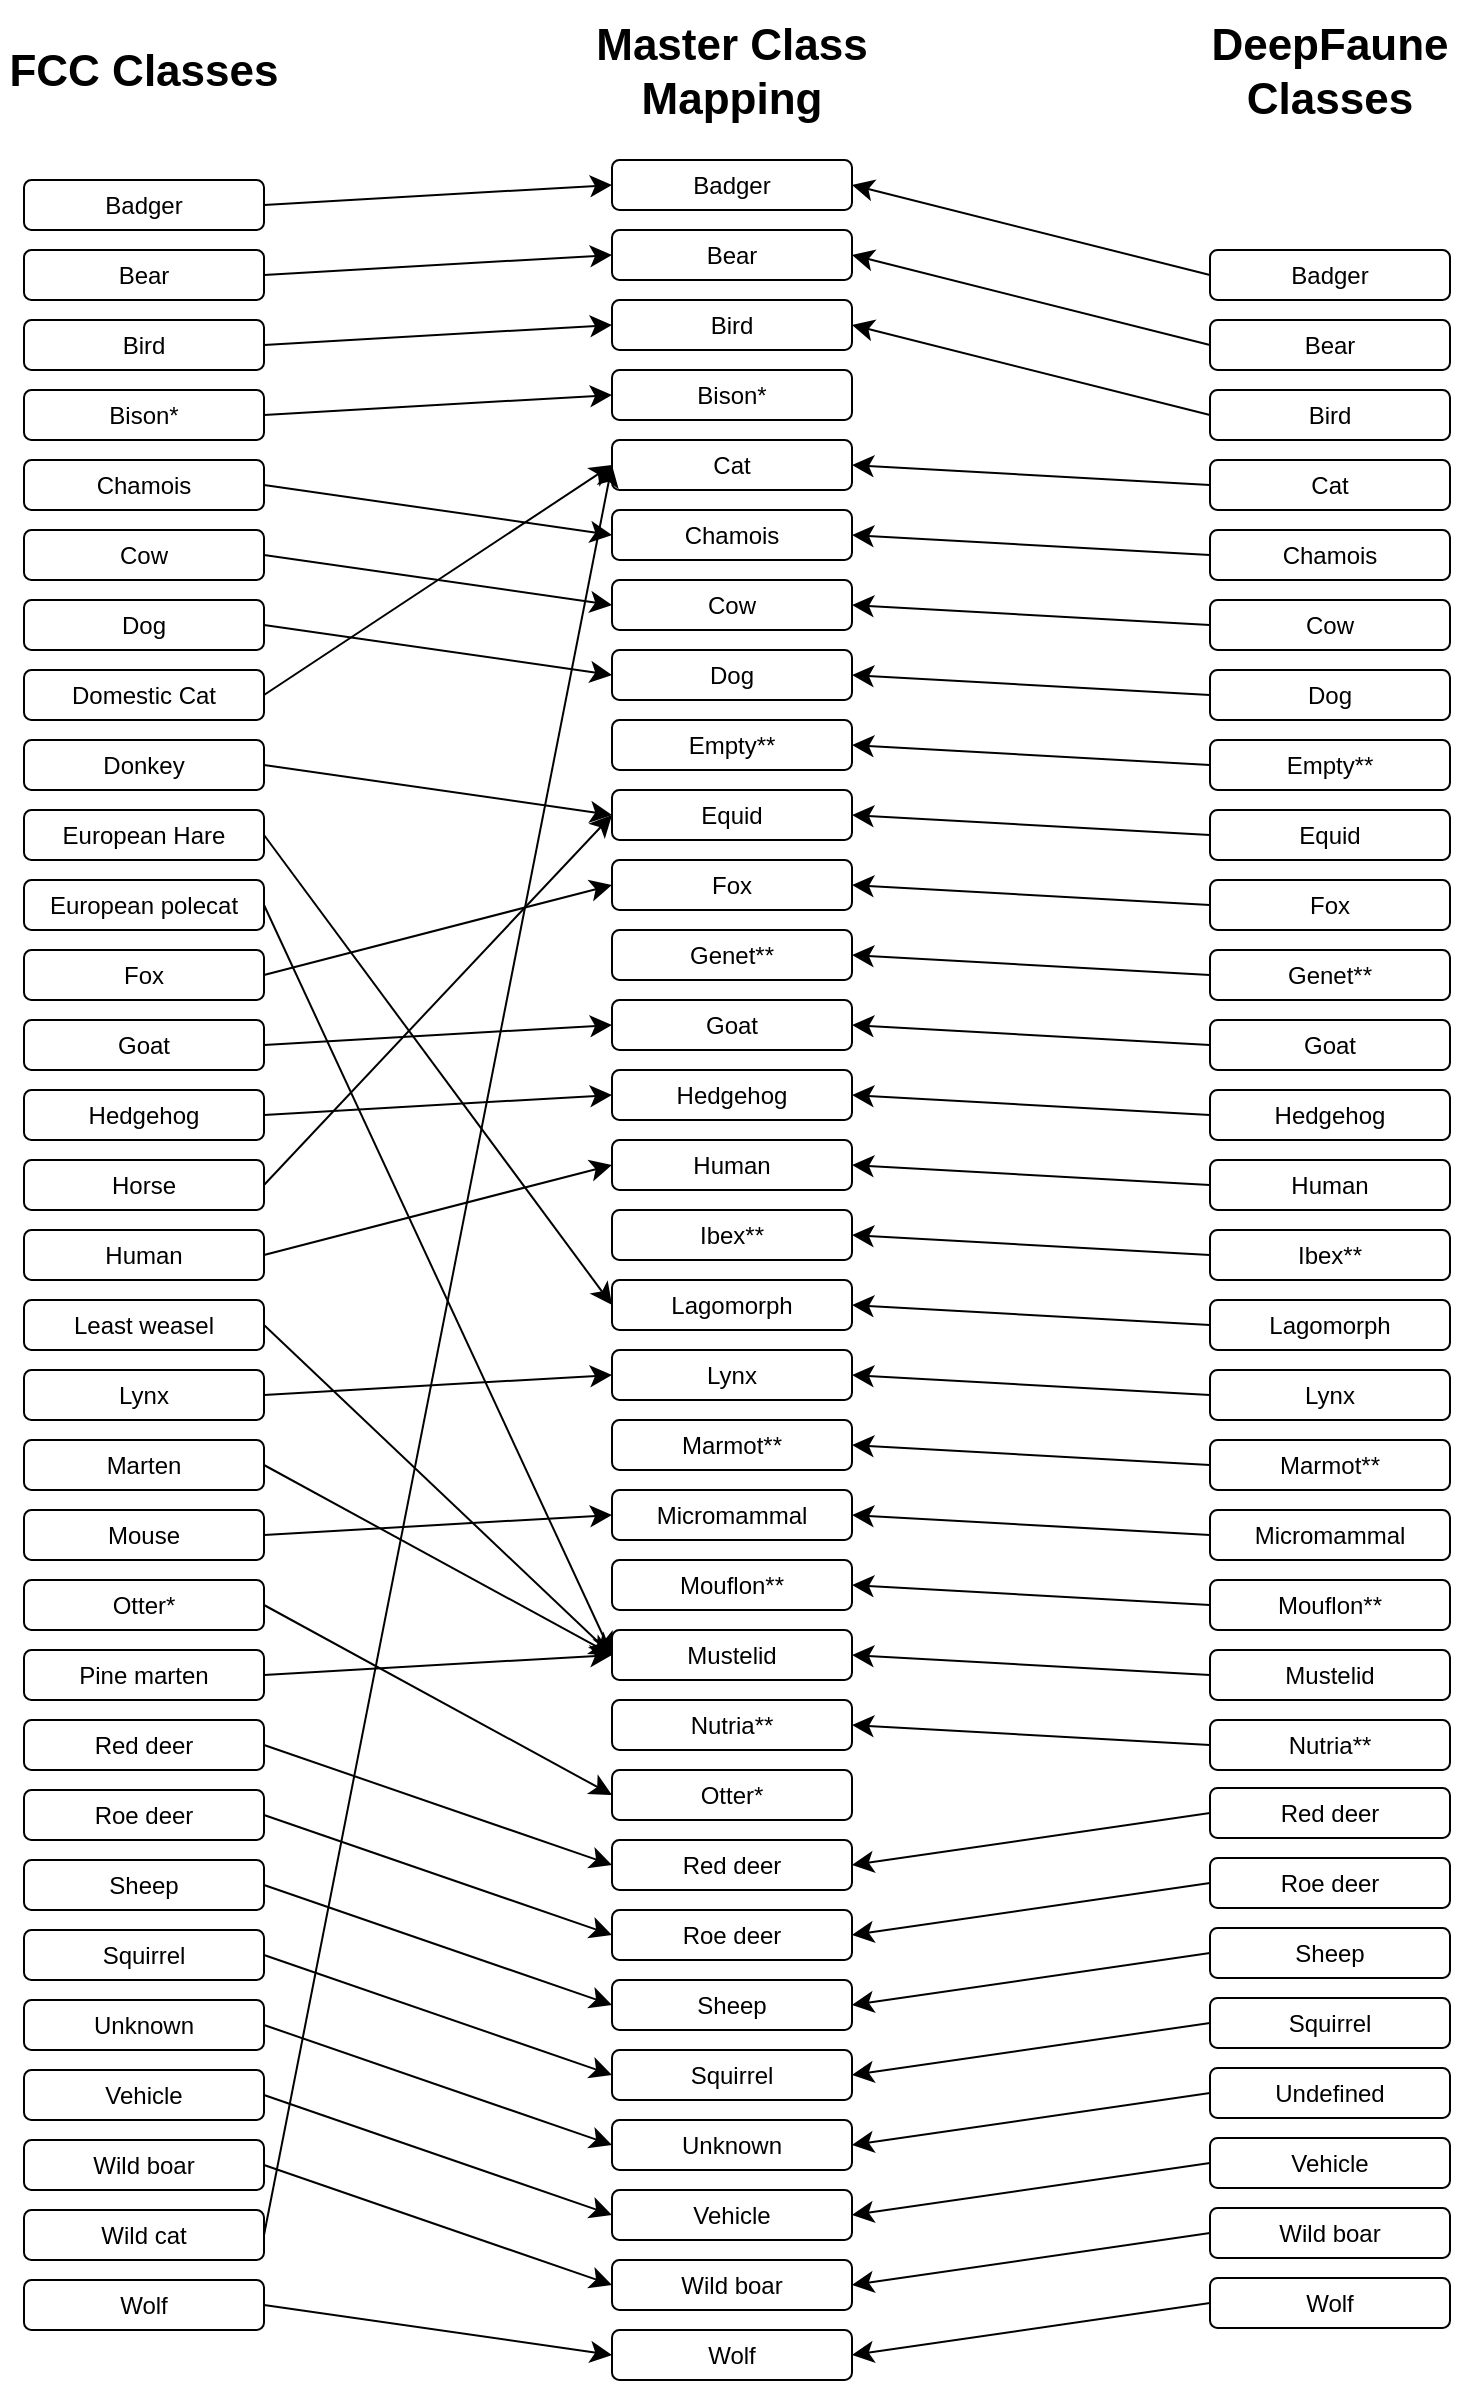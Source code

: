 <mxfile version="24.3.1" type="github">
  <diagram name="Page-1" id="dykTWRFucjQgSnOK1D33">
    <mxGraphModel dx="1420" dy="1594" grid="0" gridSize="10" guides="1" tooltips="1" connect="1" arrows="1" fold="1" page="0" pageScale="1" pageWidth="827" pageHeight="1169" math="0" shadow="0">
      <root>
        <mxCell id="0" />
        <mxCell id="1" parent="0" />
        <mxCell id="SJ-EjwzHf5jVI1uUDhqG-1" value="Badger" style="rounded=1;whiteSpace=wrap;html=1;" parent="1" vertex="1">
          <mxGeometry x="161" y="-38" width="120" height="25" as="geometry" />
        </mxCell>
        <mxCell id="SJ-EjwzHf5jVI1uUDhqG-2" value="Bear" style="rounded=1;whiteSpace=wrap;html=1;" parent="1" vertex="1">
          <mxGeometry x="161" y="-3" width="120" height="25" as="geometry" />
        </mxCell>
        <mxCell id="SJ-EjwzHf5jVI1uUDhqG-3" value="Bison*" style="rounded=1;whiteSpace=wrap;html=1;" parent="1" vertex="1">
          <mxGeometry x="161" y="67" width="120" height="25" as="geometry" />
        </mxCell>
        <mxCell id="SJ-EjwzHf5jVI1uUDhqG-4" value="Cat" style="rounded=1;whiteSpace=wrap;html=1;" parent="1" vertex="1">
          <mxGeometry x="161" y="102" width="120" height="25" as="geometry" />
        </mxCell>
        <mxCell id="SJ-EjwzHf5jVI1uUDhqG-5" value="Chamois" style="rounded=1;whiteSpace=wrap;html=1;" parent="1" vertex="1">
          <mxGeometry x="161" y="137" width="120" height="25" as="geometry" />
        </mxCell>
        <mxCell id="SJ-EjwzHf5jVI1uUDhqG-6" value="Cow" style="rounded=1;whiteSpace=wrap;html=1;" parent="1" vertex="1">
          <mxGeometry x="161" y="172" width="120" height="25" as="geometry" />
        </mxCell>
        <mxCell id="SJ-EjwzHf5jVI1uUDhqG-7" value="Dog" style="rounded=1;whiteSpace=wrap;html=1;" parent="1" vertex="1">
          <mxGeometry x="161" y="207" width="120" height="25" as="geometry" />
        </mxCell>
        <mxCell id="SJ-EjwzHf5jVI1uUDhqG-8" value="Empty**" style="rounded=1;whiteSpace=wrap;html=1;" parent="1" vertex="1">
          <mxGeometry x="161" y="242" width="120" height="25" as="geometry" />
        </mxCell>
        <mxCell id="SJ-EjwzHf5jVI1uUDhqG-9" value="Equid" style="rounded=1;whiteSpace=wrap;html=1;" parent="1" vertex="1">
          <mxGeometry x="161" y="277" width="120" height="25" as="geometry" />
        </mxCell>
        <mxCell id="SJ-EjwzHf5jVI1uUDhqG-10" value="Fox" style="rounded=1;whiteSpace=wrap;html=1;" parent="1" vertex="1">
          <mxGeometry x="161" y="312" width="120" height="25" as="geometry" />
        </mxCell>
        <mxCell id="SJ-EjwzHf5jVI1uUDhqG-11" value="Genet**" style="rounded=1;whiteSpace=wrap;html=1;" parent="1" vertex="1">
          <mxGeometry x="161" y="347" width="120" height="25" as="geometry" />
        </mxCell>
        <mxCell id="SJ-EjwzHf5jVI1uUDhqG-12" value="Goat" style="rounded=1;whiteSpace=wrap;html=1;" parent="1" vertex="1">
          <mxGeometry x="161" y="382" width="120" height="25" as="geometry" />
        </mxCell>
        <mxCell id="SJ-EjwzHf5jVI1uUDhqG-13" value="Hedgehog" style="rounded=1;whiteSpace=wrap;html=1;" parent="1" vertex="1">
          <mxGeometry x="161" y="417" width="120" height="25" as="geometry" />
        </mxCell>
        <mxCell id="SJ-EjwzHf5jVI1uUDhqG-14" value="Human" style="rounded=1;whiteSpace=wrap;html=1;" parent="1" vertex="1">
          <mxGeometry x="161" y="452" width="120" height="25" as="geometry" />
        </mxCell>
        <mxCell id="SJ-EjwzHf5jVI1uUDhqG-15" value="Ibex**" style="rounded=1;whiteSpace=wrap;html=1;" parent="1" vertex="1">
          <mxGeometry x="161" y="487" width="120" height="25" as="geometry" />
        </mxCell>
        <mxCell id="SJ-EjwzHf5jVI1uUDhqG-16" value="Lagomorph" style="rounded=1;whiteSpace=wrap;html=1;" parent="1" vertex="1">
          <mxGeometry x="161" y="522" width="120" height="25" as="geometry" />
        </mxCell>
        <mxCell id="SJ-EjwzHf5jVI1uUDhqG-17" value="Lynx" style="rounded=1;whiteSpace=wrap;html=1;" parent="1" vertex="1">
          <mxGeometry x="161" y="557" width="120" height="25" as="geometry" />
        </mxCell>
        <mxCell id="SJ-EjwzHf5jVI1uUDhqG-18" value="Marmot**" style="rounded=1;whiteSpace=wrap;html=1;" parent="1" vertex="1">
          <mxGeometry x="161" y="592" width="120" height="25" as="geometry" />
        </mxCell>
        <mxCell id="SJ-EjwzHf5jVI1uUDhqG-19" value="Micromammal" style="rounded=1;whiteSpace=wrap;html=1;" parent="1" vertex="1">
          <mxGeometry x="161" y="627" width="120" height="25" as="geometry" />
        </mxCell>
        <mxCell id="SJ-EjwzHf5jVI1uUDhqG-20" value="Mouflon**" style="rounded=1;whiteSpace=wrap;html=1;" parent="1" vertex="1">
          <mxGeometry x="161" y="662" width="120" height="25" as="geometry" />
        </mxCell>
        <mxCell id="SJ-EjwzHf5jVI1uUDhqG-21" value="Mustelid" style="rounded=1;whiteSpace=wrap;html=1;" parent="1" vertex="1">
          <mxGeometry x="161" y="697" width="120" height="25" as="geometry" />
        </mxCell>
        <mxCell id="SJ-EjwzHf5jVI1uUDhqG-22" value="Nutria**" style="rounded=1;whiteSpace=wrap;html=1;" parent="1" vertex="1">
          <mxGeometry x="161" y="732" width="120" height="25" as="geometry" />
        </mxCell>
        <mxCell id="SJ-EjwzHf5jVI1uUDhqG-23" value="Otter*" style="rounded=1;whiteSpace=wrap;html=1;" parent="1" vertex="1">
          <mxGeometry x="161" y="767" width="120" height="25" as="geometry" />
        </mxCell>
        <mxCell id="SJ-EjwzHf5jVI1uUDhqG-24" value="Red deer" style="rounded=1;whiteSpace=wrap;html=1;" parent="1" vertex="1">
          <mxGeometry x="161" y="802" width="120" height="25" as="geometry" />
        </mxCell>
        <mxCell id="SJ-EjwzHf5jVI1uUDhqG-25" value="Roe deer" style="rounded=1;whiteSpace=wrap;html=1;" parent="1" vertex="1">
          <mxGeometry x="161" y="837" width="120" height="25" as="geometry" />
        </mxCell>
        <mxCell id="SJ-EjwzHf5jVI1uUDhqG-26" value="Sheep" style="rounded=1;whiteSpace=wrap;html=1;" parent="1" vertex="1">
          <mxGeometry x="161" y="872" width="120" height="25" as="geometry" />
        </mxCell>
        <mxCell id="SJ-EjwzHf5jVI1uUDhqG-27" value="Squirrel" style="rounded=1;whiteSpace=wrap;html=1;" parent="1" vertex="1">
          <mxGeometry x="161" y="907" width="120" height="25" as="geometry" />
        </mxCell>
        <mxCell id="SJ-EjwzHf5jVI1uUDhqG-28" value="Unknown" style="rounded=1;whiteSpace=wrap;html=1;" parent="1" vertex="1">
          <mxGeometry x="161" y="942" width="120" height="25" as="geometry" />
        </mxCell>
        <mxCell id="SJ-EjwzHf5jVI1uUDhqG-29" value="Vehicle" style="rounded=1;whiteSpace=wrap;html=1;" parent="1" vertex="1">
          <mxGeometry x="161" y="977" width="120" height="25" as="geometry" />
        </mxCell>
        <mxCell id="SJ-EjwzHf5jVI1uUDhqG-31" value="Wild boar" style="rounded=1;whiteSpace=wrap;html=1;" parent="1" vertex="1">
          <mxGeometry x="161" y="1012" width="120" height="25" as="geometry" />
        </mxCell>
        <mxCell id="SJ-EjwzHf5jVI1uUDhqG-32" value="Wolf" style="rounded=1;whiteSpace=wrap;html=1;" parent="1" vertex="1">
          <mxGeometry x="161" y="1047" width="120" height="25" as="geometry" />
        </mxCell>
        <mxCell id="64aAOLDRuQOuTL0fSd9q-74" style="edgeStyle=none;curved=1;rounded=0;orthogonalLoop=1;jettySize=auto;html=1;exitX=1;exitY=0.5;exitDx=0;exitDy=0;entryX=0;entryY=0.5;entryDx=0;entryDy=0;fontSize=12;startSize=8;endSize=8;" parent="1" source="64aAOLDRuQOuTL0fSd9q-1" target="SJ-EjwzHf5jVI1uUDhqG-1" edge="1">
          <mxGeometry relative="1" as="geometry" />
        </mxCell>
        <mxCell id="64aAOLDRuQOuTL0fSd9q-1" value="Badger" style="rounded=1;whiteSpace=wrap;html=1;" parent="1" vertex="1">
          <mxGeometry x="-133" y="-28" width="120" height="25" as="geometry" />
        </mxCell>
        <mxCell id="64aAOLDRuQOuTL0fSd9q-75" style="edgeStyle=none;curved=1;rounded=0;orthogonalLoop=1;jettySize=auto;html=1;exitX=1;exitY=0.5;exitDx=0;exitDy=0;entryX=0;entryY=0.5;entryDx=0;entryDy=0;fontSize=12;startSize=8;endSize=8;" parent="1" source="64aAOLDRuQOuTL0fSd9q-2" target="SJ-EjwzHf5jVI1uUDhqG-2" edge="1">
          <mxGeometry relative="1" as="geometry" />
        </mxCell>
        <mxCell id="64aAOLDRuQOuTL0fSd9q-2" value="Bear" style="rounded=1;whiteSpace=wrap;html=1;" parent="1" vertex="1">
          <mxGeometry x="-133" y="7" width="120" height="25" as="geometry" />
        </mxCell>
        <mxCell id="64aAOLDRuQOuTL0fSd9q-79" style="edgeStyle=none;curved=1;rounded=0;orthogonalLoop=1;jettySize=auto;html=1;exitX=1;exitY=0.5;exitDx=0;exitDy=0;entryX=0;entryY=0.5;entryDx=0;entryDy=0;fontSize=12;startSize=8;endSize=8;" parent="1" source="64aAOLDRuQOuTL0fSd9q-3" target="SJ-EjwzHf5jVI1uUDhqG-3" edge="1">
          <mxGeometry relative="1" as="geometry" />
        </mxCell>
        <mxCell id="64aAOLDRuQOuTL0fSd9q-3" value="Bison*" style="rounded=1;whiteSpace=wrap;html=1;" parent="1" vertex="1">
          <mxGeometry x="-133" y="77" width="120" height="25" as="geometry" />
        </mxCell>
        <mxCell id="64aAOLDRuQOuTL0fSd9q-80" style="edgeStyle=none;curved=1;rounded=0;orthogonalLoop=1;jettySize=auto;html=1;exitX=1;exitY=0.5;exitDx=0;exitDy=0;entryX=0;entryY=0.5;entryDx=0;entryDy=0;fontSize=12;startSize=8;endSize=8;" parent="1" source="64aAOLDRuQOuTL0fSd9q-5" target="SJ-EjwzHf5jVI1uUDhqG-5" edge="1">
          <mxGeometry relative="1" as="geometry" />
        </mxCell>
        <mxCell id="64aAOLDRuQOuTL0fSd9q-5" value="Chamois" style="rounded=1;whiteSpace=wrap;html=1;" parent="1" vertex="1">
          <mxGeometry x="-133" y="112" width="120" height="25" as="geometry" />
        </mxCell>
        <mxCell id="64aAOLDRuQOuTL0fSd9q-81" style="edgeStyle=none;curved=1;rounded=0;orthogonalLoop=1;jettySize=auto;html=1;exitX=1;exitY=0.5;exitDx=0;exitDy=0;entryX=0;entryY=0.5;entryDx=0;entryDy=0;fontSize=12;startSize=8;endSize=8;" parent="1" source="64aAOLDRuQOuTL0fSd9q-6" target="SJ-EjwzHf5jVI1uUDhqG-6" edge="1">
          <mxGeometry relative="1" as="geometry" />
        </mxCell>
        <mxCell id="64aAOLDRuQOuTL0fSd9q-6" value="Cow" style="rounded=1;whiteSpace=wrap;html=1;" parent="1" vertex="1">
          <mxGeometry x="-133" y="147" width="120" height="25" as="geometry" />
        </mxCell>
        <mxCell id="64aAOLDRuQOuTL0fSd9q-83" style="edgeStyle=none;curved=1;rounded=0;orthogonalLoop=1;jettySize=auto;html=1;exitX=1;exitY=0.5;exitDx=0;exitDy=0;entryX=0;entryY=0.5;entryDx=0;entryDy=0;fontSize=12;startSize=8;endSize=8;" parent="1" source="64aAOLDRuQOuTL0fSd9q-7" target="SJ-EjwzHf5jVI1uUDhqG-7" edge="1">
          <mxGeometry relative="1" as="geometry" />
        </mxCell>
        <mxCell id="64aAOLDRuQOuTL0fSd9q-7" value="Dog" style="rounded=1;whiteSpace=wrap;html=1;" parent="1" vertex="1">
          <mxGeometry x="-133" y="182" width="120" height="25" as="geometry" />
        </mxCell>
        <mxCell id="64aAOLDRuQOuTL0fSd9q-84" style="edgeStyle=none;curved=1;rounded=0;orthogonalLoop=1;jettySize=auto;html=1;exitX=1;exitY=0.5;exitDx=0;exitDy=0;entryX=0;entryY=0.5;entryDx=0;entryDy=0;fontSize=12;startSize=8;endSize=8;" parent="1" source="64aAOLDRuQOuTL0fSd9q-8" target="SJ-EjwzHf5jVI1uUDhqG-4" edge="1">
          <mxGeometry relative="1" as="geometry" />
        </mxCell>
        <mxCell id="64aAOLDRuQOuTL0fSd9q-8" value="Domestic Cat" style="rounded=1;whiteSpace=wrap;html=1;" parent="1" vertex="1">
          <mxGeometry x="-133" y="217" width="120" height="25" as="geometry" />
        </mxCell>
        <mxCell id="64aAOLDRuQOuTL0fSd9q-85" style="edgeStyle=none;curved=1;rounded=0;orthogonalLoop=1;jettySize=auto;html=1;exitX=1;exitY=0.5;exitDx=0;exitDy=0;entryX=0;entryY=0.5;entryDx=0;entryDy=0;fontSize=12;startSize=8;endSize=8;" parent="1" source="64aAOLDRuQOuTL0fSd9q-9" target="SJ-EjwzHf5jVI1uUDhqG-9" edge="1">
          <mxGeometry relative="1" as="geometry" />
        </mxCell>
        <mxCell id="64aAOLDRuQOuTL0fSd9q-9" value="Donkey" style="rounded=1;whiteSpace=wrap;html=1;" parent="1" vertex="1">
          <mxGeometry x="-133" y="252" width="120" height="25" as="geometry" />
        </mxCell>
        <mxCell id="64aAOLDRuQOuTL0fSd9q-86" style="edgeStyle=none;curved=1;rounded=0;orthogonalLoop=1;jettySize=auto;html=1;exitX=1;exitY=0.5;exitDx=0;exitDy=0;entryX=0;entryY=0.5;entryDx=0;entryDy=0;fontSize=12;startSize=8;endSize=8;" parent="1" source="64aAOLDRuQOuTL0fSd9q-10" target="SJ-EjwzHf5jVI1uUDhqG-16" edge="1">
          <mxGeometry relative="1" as="geometry" />
        </mxCell>
        <mxCell id="64aAOLDRuQOuTL0fSd9q-10" value="European Hare" style="rounded=1;whiteSpace=wrap;html=1;" parent="1" vertex="1">
          <mxGeometry x="-133" y="287" width="120" height="25" as="geometry" />
        </mxCell>
        <mxCell id="64aAOLDRuQOuTL0fSd9q-87" style="edgeStyle=none;curved=1;rounded=0;orthogonalLoop=1;jettySize=auto;html=1;exitX=1;exitY=0.5;exitDx=0;exitDy=0;entryX=0;entryY=0.5;entryDx=0;entryDy=0;fontSize=12;startSize=8;endSize=8;" parent="1" source="64aAOLDRuQOuTL0fSd9q-11" target="SJ-EjwzHf5jVI1uUDhqG-21" edge="1">
          <mxGeometry relative="1" as="geometry" />
        </mxCell>
        <mxCell id="64aAOLDRuQOuTL0fSd9q-11" value="European polecat" style="rounded=1;whiteSpace=wrap;html=1;" parent="1" vertex="1">
          <mxGeometry x="-133" y="322" width="120" height="25" as="geometry" />
        </mxCell>
        <mxCell id="64aAOLDRuQOuTL0fSd9q-88" style="edgeStyle=none;curved=1;rounded=0;orthogonalLoop=1;jettySize=auto;html=1;exitX=1;exitY=0.5;exitDx=0;exitDy=0;entryX=0;entryY=0.5;entryDx=0;entryDy=0;fontSize=12;startSize=8;endSize=8;" parent="1" source="64aAOLDRuQOuTL0fSd9q-12" target="SJ-EjwzHf5jVI1uUDhqG-10" edge="1">
          <mxGeometry relative="1" as="geometry" />
        </mxCell>
        <mxCell id="64aAOLDRuQOuTL0fSd9q-12" value="Fox" style="rounded=1;whiteSpace=wrap;html=1;" parent="1" vertex="1">
          <mxGeometry x="-133" y="357" width="120" height="25" as="geometry" />
        </mxCell>
        <mxCell id="64aAOLDRuQOuTL0fSd9q-90" style="edgeStyle=none;curved=1;rounded=0;orthogonalLoop=1;jettySize=auto;html=1;exitX=1;exitY=0.5;exitDx=0;exitDy=0;entryX=0;entryY=0.5;entryDx=0;entryDy=0;fontSize=12;startSize=8;endSize=8;" parent="1" source="64aAOLDRuQOuTL0fSd9q-13" target="SJ-EjwzHf5jVI1uUDhqG-13" edge="1">
          <mxGeometry relative="1" as="geometry" />
        </mxCell>
        <mxCell id="64aAOLDRuQOuTL0fSd9q-13" value="Hedgehog" style="rounded=1;whiteSpace=wrap;html=1;" parent="1" vertex="1">
          <mxGeometry x="-133" y="427" width="120" height="25" as="geometry" />
        </mxCell>
        <mxCell id="64aAOLDRuQOuTL0fSd9q-91" style="edgeStyle=none;curved=1;rounded=0;orthogonalLoop=1;jettySize=auto;html=1;exitX=1;exitY=0.5;exitDx=0;exitDy=0;entryX=0;entryY=0.5;entryDx=0;entryDy=0;fontSize=12;startSize=8;endSize=8;" parent="1" source="64aAOLDRuQOuTL0fSd9q-14" target="SJ-EjwzHf5jVI1uUDhqG-9" edge="1">
          <mxGeometry relative="1" as="geometry" />
        </mxCell>
        <mxCell id="64aAOLDRuQOuTL0fSd9q-14" value="Horse" style="rounded=1;whiteSpace=wrap;html=1;" parent="1" vertex="1">
          <mxGeometry x="-133" y="462" width="120" height="25" as="geometry" />
        </mxCell>
        <mxCell id="64aAOLDRuQOuTL0fSd9q-92" style="edgeStyle=none;curved=1;rounded=0;orthogonalLoop=1;jettySize=auto;html=1;exitX=1;exitY=0.5;exitDx=0;exitDy=0;entryX=0;entryY=0.5;entryDx=0;entryDy=0;fontSize=12;startSize=8;endSize=8;" parent="1" source="64aAOLDRuQOuTL0fSd9q-15" target="SJ-EjwzHf5jVI1uUDhqG-14" edge="1">
          <mxGeometry relative="1" as="geometry" />
        </mxCell>
        <mxCell id="64aAOLDRuQOuTL0fSd9q-15" value="Human" style="rounded=1;whiteSpace=wrap;html=1;" parent="1" vertex="1">
          <mxGeometry x="-133" y="497" width="120" height="25" as="geometry" />
        </mxCell>
        <mxCell id="64aAOLDRuQOuTL0fSd9q-93" style="edgeStyle=none;curved=1;rounded=0;orthogonalLoop=1;jettySize=auto;html=1;exitX=1;exitY=0.5;exitDx=0;exitDy=0;entryX=0;entryY=0.5;entryDx=0;entryDy=0;fontSize=12;startSize=8;endSize=8;" parent="1" source="64aAOLDRuQOuTL0fSd9q-16" target="SJ-EjwzHf5jVI1uUDhqG-21" edge="1">
          <mxGeometry relative="1" as="geometry" />
        </mxCell>
        <mxCell id="64aAOLDRuQOuTL0fSd9q-16" value="Least weasel" style="rounded=1;whiteSpace=wrap;html=1;" parent="1" vertex="1">
          <mxGeometry x="-133" y="532" width="120" height="25" as="geometry" />
        </mxCell>
        <mxCell id="64aAOLDRuQOuTL0fSd9q-94" style="edgeStyle=none;curved=1;rounded=0;orthogonalLoop=1;jettySize=auto;html=1;exitX=1;exitY=0.5;exitDx=0;exitDy=0;entryX=0;entryY=0.5;entryDx=0;entryDy=0;fontSize=12;startSize=8;endSize=8;" parent="1" source="64aAOLDRuQOuTL0fSd9q-17" target="SJ-EjwzHf5jVI1uUDhqG-17" edge="1">
          <mxGeometry relative="1" as="geometry" />
        </mxCell>
        <mxCell id="64aAOLDRuQOuTL0fSd9q-17" value="Lynx" style="rounded=1;whiteSpace=wrap;html=1;" parent="1" vertex="1">
          <mxGeometry x="-133" y="567" width="120" height="25" as="geometry" />
        </mxCell>
        <mxCell id="64aAOLDRuQOuTL0fSd9q-95" style="edgeStyle=none;curved=1;rounded=0;orthogonalLoop=1;jettySize=auto;html=1;exitX=1;exitY=0.5;exitDx=0;exitDy=0;entryX=0;entryY=0.5;entryDx=0;entryDy=0;fontSize=12;startSize=8;endSize=8;" parent="1" source="64aAOLDRuQOuTL0fSd9q-18" target="SJ-EjwzHf5jVI1uUDhqG-21" edge="1">
          <mxGeometry relative="1" as="geometry" />
        </mxCell>
        <mxCell id="64aAOLDRuQOuTL0fSd9q-18" value="Marten" style="rounded=1;whiteSpace=wrap;html=1;" parent="1" vertex="1">
          <mxGeometry x="-133" y="602" width="120" height="25" as="geometry" />
        </mxCell>
        <mxCell id="64aAOLDRuQOuTL0fSd9q-96" style="edgeStyle=none;curved=1;rounded=0;orthogonalLoop=1;jettySize=auto;html=1;exitX=1;exitY=0.5;exitDx=0;exitDy=0;entryX=0;entryY=0.5;entryDx=0;entryDy=0;fontSize=12;startSize=8;endSize=8;" parent="1" source="64aAOLDRuQOuTL0fSd9q-19" target="SJ-EjwzHf5jVI1uUDhqG-19" edge="1">
          <mxGeometry relative="1" as="geometry" />
        </mxCell>
        <mxCell id="64aAOLDRuQOuTL0fSd9q-19" value="Mouse" style="rounded=1;whiteSpace=wrap;html=1;" parent="1" vertex="1">
          <mxGeometry x="-133" y="637" width="120" height="25" as="geometry" />
        </mxCell>
        <mxCell id="64aAOLDRuQOuTL0fSd9q-97" style="edgeStyle=none;curved=1;rounded=0;orthogonalLoop=1;jettySize=auto;html=1;exitX=1;exitY=0.5;exitDx=0;exitDy=0;entryX=0;entryY=0.5;entryDx=0;entryDy=0;fontSize=12;startSize=8;endSize=8;" parent="1" source="64aAOLDRuQOuTL0fSd9q-20" target="SJ-EjwzHf5jVI1uUDhqG-23" edge="1">
          <mxGeometry relative="1" as="geometry" />
        </mxCell>
        <mxCell id="64aAOLDRuQOuTL0fSd9q-20" value="Otter*" style="rounded=1;whiteSpace=wrap;html=1;" parent="1" vertex="1">
          <mxGeometry x="-133" y="672" width="120" height="25" as="geometry" />
        </mxCell>
        <mxCell id="64aAOLDRuQOuTL0fSd9q-98" style="edgeStyle=none;curved=1;rounded=0;orthogonalLoop=1;jettySize=auto;html=1;exitX=1;exitY=0.5;exitDx=0;exitDy=0;entryX=0;entryY=0.5;entryDx=0;entryDy=0;fontSize=12;startSize=8;endSize=8;" parent="1" source="64aAOLDRuQOuTL0fSd9q-21" target="SJ-EjwzHf5jVI1uUDhqG-21" edge="1">
          <mxGeometry relative="1" as="geometry" />
        </mxCell>
        <mxCell id="64aAOLDRuQOuTL0fSd9q-21" value="Pine marten" style="rounded=1;whiteSpace=wrap;html=1;" parent="1" vertex="1">
          <mxGeometry x="-133" y="707" width="120" height="25" as="geometry" />
        </mxCell>
        <mxCell id="64aAOLDRuQOuTL0fSd9q-99" style="edgeStyle=none;curved=1;rounded=0;orthogonalLoop=1;jettySize=auto;html=1;exitX=1;exitY=0.5;exitDx=0;exitDy=0;entryX=0;entryY=0.5;entryDx=0;entryDy=0;fontSize=12;startSize=8;endSize=8;" parent="1" source="64aAOLDRuQOuTL0fSd9q-24" target="SJ-EjwzHf5jVI1uUDhqG-24" edge="1">
          <mxGeometry relative="1" as="geometry" />
        </mxCell>
        <mxCell id="64aAOLDRuQOuTL0fSd9q-24" value="Red deer" style="rounded=1;whiteSpace=wrap;html=1;" parent="1" vertex="1">
          <mxGeometry x="-133" y="742" width="120" height="25" as="geometry" />
        </mxCell>
        <mxCell id="64aAOLDRuQOuTL0fSd9q-100" style="edgeStyle=none;curved=1;rounded=0;orthogonalLoop=1;jettySize=auto;html=1;exitX=1;exitY=0.5;exitDx=0;exitDy=0;entryX=0;entryY=0.5;entryDx=0;entryDy=0;fontSize=12;startSize=8;endSize=8;" parent="1" source="64aAOLDRuQOuTL0fSd9q-25" target="SJ-EjwzHf5jVI1uUDhqG-25" edge="1">
          <mxGeometry relative="1" as="geometry" />
        </mxCell>
        <mxCell id="64aAOLDRuQOuTL0fSd9q-25" value="Roe deer" style="rounded=1;whiteSpace=wrap;html=1;" parent="1" vertex="1">
          <mxGeometry x="-133" y="777" width="120" height="25" as="geometry" />
        </mxCell>
        <mxCell id="64aAOLDRuQOuTL0fSd9q-101" style="edgeStyle=none;curved=1;rounded=0;orthogonalLoop=1;jettySize=auto;html=1;exitX=1;exitY=0.5;exitDx=0;exitDy=0;entryX=0;entryY=0.5;entryDx=0;entryDy=0;fontSize=12;startSize=8;endSize=8;" parent="1" source="64aAOLDRuQOuTL0fSd9q-26" target="SJ-EjwzHf5jVI1uUDhqG-26" edge="1">
          <mxGeometry relative="1" as="geometry" />
        </mxCell>
        <mxCell id="64aAOLDRuQOuTL0fSd9q-26" value="Sheep" style="rounded=1;whiteSpace=wrap;html=1;" parent="1" vertex="1">
          <mxGeometry x="-133" y="812" width="120" height="25" as="geometry" />
        </mxCell>
        <mxCell id="64aAOLDRuQOuTL0fSd9q-102" style="edgeStyle=none;curved=1;rounded=0;orthogonalLoop=1;jettySize=auto;html=1;exitX=1;exitY=0.5;exitDx=0;exitDy=0;entryX=0;entryY=0.5;entryDx=0;entryDy=0;fontSize=12;startSize=8;endSize=8;" parent="1" source="64aAOLDRuQOuTL0fSd9q-27" target="SJ-EjwzHf5jVI1uUDhqG-27" edge="1">
          <mxGeometry relative="1" as="geometry" />
        </mxCell>
        <mxCell id="64aAOLDRuQOuTL0fSd9q-27" value="Squirrel" style="rounded=1;whiteSpace=wrap;html=1;" parent="1" vertex="1">
          <mxGeometry x="-133" y="847" width="120" height="25" as="geometry" />
        </mxCell>
        <mxCell id="64aAOLDRuQOuTL0fSd9q-103" style="edgeStyle=none;curved=1;rounded=0;orthogonalLoop=1;jettySize=auto;html=1;exitX=1;exitY=0.5;exitDx=0;exitDy=0;entryX=0;entryY=0.5;entryDx=0;entryDy=0;fontSize=12;startSize=8;endSize=8;" parent="1" source="64aAOLDRuQOuTL0fSd9q-28" target="SJ-EjwzHf5jVI1uUDhqG-28" edge="1">
          <mxGeometry relative="1" as="geometry" />
        </mxCell>
        <mxCell id="64aAOLDRuQOuTL0fSd9q-28" value="Unknown" style="rounded=1;whiteSpace=wrap;html=1;" parent="1" vertex="1">
          <mxGeometry x="-133" y="882" width="120" height="25" as="geometry" />
        </mxCell>
        <mxCell id="64aAOLDRuQOuTL0fSd9q-104" style="edgeStyle=none;curved=1;rounded=0;orthogonalLoop=1;jettySize=auto;html=1;exitX=1;exitY=0.5;exitDx=0;exitDy=0;entryX=0;entryY=0.5;entryDx=0;entryDy=0;fontSize=12;startSize=8;endSize=8;" parent="1" source="64aAOLDRuQOuTL0fSd9q-29" target="SJ-EjwzHf5jVI1uUDhqG-29" edge="1">
          <mxGeometry relative="1" as="geometry" />
        </mxCell>
        <mxCell id="64aAOLDRuQOuTL0fSd9q-29" value="Vehicle" style="rounded=1;whiteSpace=wrap;html=1;" parent="1" vertex="1">
          <mxGeometry x="-133" y="917" width="120" height="25" as="geometry" />
        </mxCell>
        <mxCell id="64aAOLDRuQOuTL0fSd9q-105" style="edgeStyle=none;curved=1;rounded=0;orthogonalLoop=1;jettySize=auto;html=1;exitX=1;exitY=0.5;exitDx=0;exitDy=0;entryX=0;entryY=0.5;entryDx=0;entryDy=0;fontSize=12;startSize=8;endSize=8;" parent="1" source="64aAOLDRuQOuTL0fSd9q-30" target="SJ-EjwzHf5jVI1uUDhqG-31" edge="1">
          <mxGeometry relative="1" as="geometry" />
        </mxCell>
        <mxCell id="64aAOLDRuQOuTL0fSd9q-30" value="Wild boar" style="rounded=1;whiteSpace=wrap;html=1;" parent="1" vertex="1">
          <mxGeometry x="-133" y="952" width="120" height="25" as="geometry" />
        </mxCell>
        <mxCell id="64aAOLDRuQOuTL0fSd9q-106" style="edgeStyle=none;curved=1;rounded=0;orthogonalLoop=1;jettySize=auto;html=1;exitX=1;exitY=0.5;exitDx=0;exitDy=0;entryX=0;entryY=0.5;entryDx=0;entryDy=0;fontSize=12;startSize=8;endSize=8;" parent="1" source="64aAOLDRuQOuTL0fSd9q-31" target="SJ-EjwzHf5jVI1uUDhqG-4" edge="1">
          <mxGeometry relative="1" as="geometry" />
        </mxCell>
        <mxCell id="64aAOLDRuQOuTL0fSd9q-31" value="Wild cat" style="rounded=1;whiteSpace=wrap;html=1;" parent="1" vertex="1">
          <mxGeometry x="-133" y="987" width="120" height="25" as="geometry" />
        </mxCell>
        <mxCell id="64aAOLDRuQOuTL0fSd9q-107" style="edgeStyle=none;curved=1;rounded=0;orthogonalLoop=1;jettySize=auto;html=1;exitX=1;exitY=0.5;exitDx=0;exitDy=0;entryX=0;entryY=0.5;entryDx=0;entryDy=0;fontSize=12;startSize=8;endSize=8;" parent="1" source="64aAOLDRuQOuTL0fSd9q-32" target="SJ-EjwzHf5jVI1uUDhqG-32" edge="1">
          <mxGeometry relative="1" as="geometry" />
        </mxCell>
        <mxCell id="64aAOLDRuQOuTL0fSd9q-32" value="Wolf" style="rounded=1;whiteSpace=wrap;html=1;" parent="1" vertex="1">
          <mxGeometry x="-133" y="1022" width="120" height="25" as="geometry" />
        </mxCell>
        <mxCell id="64aAOLDRuQOuTL0fSd9q-108" style="edgeStyle=none;curved=1;rounded=0;orthogonalLoop=1;jettySize=auto;html=1;exitX=0;exitY=0.5;exitDx=0;exitDy=0;entryX=1;entryY=0.5;entryDx=0;entryDy=0;fontSize=12;startSize=8;endSize=8;" parent="1" source="64aAOLDRuQOuTL0fSd9q-33" target="SJ-EjwzHf5jVI1uUDhqG-1" edge="1">
          <mxGeometry relative="1" as="geometry" />
        </mxCell>
        <mxCell id="64aAOLDRuQOuTL0fSd9q-33" value="Badger" style="rounded=1;whiteSpace=wrap;html=1;" parent="1" vertex="1">
          <mxGeometry x="460" y="7" width="120" height="25" as="geometry" />
        </mxCell>
        <mxCell id="64aAOLDRuQOuTL0fSd9q-109" style="edgeStyle=none;curved=1;rounded=0;orthogonalLoop=1;jettySize=auto;html=1;exitX=0;exitY=0.5;exitDx=0;exitDy=0;entryX=1;entryY=0.5;entryDx=0;entryDy=0;fontSize=12;startSize=8;endSize=8;" parent="1" source="64aAOLDRuQOuTL0fSd9q-34" target="SJ-EjwzHf5jVI1uUDhqG-2" edge="1">
          <mxGeometry relative="1" as="geometry" />
        </mxCell>
        <mxCell id="64aAOLDRuQOuTL0fSd9q-34" value="Bear" style="rounded=1;whiteSpace=wrap;html=1;" parent="1" vertex="1">
          <mxGeometry x="460" y="42" width="120" height="25" as="geometry" />
        </mxCell>
        <mxCell id="64aAOLDRuQOuTL0fSd9q-111" style="edgeStyle=none;curved=1;rounded=0;orthogonalLoop=1;jettySize=auto;html=1;exitX=0;exitY=0.5;exitDx=0;exitDy=0;entryX=1;entryY=0.5;entryDx=0;entryDy=0;fontSize=12;startSize=8;endSize=8;" parent="1" source="64aAOLDRuQOuTL0fSd9q-36" target="SJ-EjwzHf5jVI1uUDhqG-4" edge="1">
          <mxGeometry relative="1" as="geometry" />
        </mxCell>
        <mxCell id="64aAOLDRuQOuTL0fSd9q-36" value="Cat" style="rounded=1;whiteSpace=wrap;html=1;" parent="1" vertex="1">
          <mxGeometry x="460" y="112" width="120" height="25" as="geometry" />
        </mxCell>
        <mxCell id="64aAOLDRuQOuTL0fSd9q-112" style="edgeStyle=none;curved=1;rounded=0;orthogonalLoop=1;jettySize=auto;html=1;exitX=0;exitY=0.5;exitDx=0;exitDy=0;entryX=1;entryY=0.5;entryDx=0;entryDy=0;fontSize=12;startSize=8;endSize=8;" parent="1" source="64aAOLDRuQOuTL0fSd9q-37" target="SJ-EjwzHf5jVI1uUDhqG-5" edge="1">
          <mxGeometry relative="1" as="geometry" />
        </mxCell>
        <mxCell id="64aAOLDRuQOuTL0fSd9q-37" value="Chamois" style="rounded=1;whiteSpace=wrap;html=1;" parent="1" vertex="1">
          <mxGeometry x="460" y="147" width="120" height="25" as="geometry" />
        </mxCell>
        <mxCell id="64aAOLDRuQOuTL0fSd9q-113" style="edgeStyle=none;curved=1;rounded=0;orthogonalLoop=1;jettySize=auto;html=1;exitX=0;exitY=0.5;exitDx=0;exitDy=0;entryX=1;entryY=0.5;entryDx=0;entryDy=0;fontSize=12;startSize=8;endSize=8;" parent="1" source="64aAOLDRuQOuTL0fSd9q-38" target="SJ-EjwzHf5jVI1uUDhqG-6" edge="1">
          <mxGeometry relative="1" as="geometry" />
        </mxCell>
        <mxCell id="64aAOLDRuQOuTL0fSd9q-38" value="Cow" style="rounded=1;whiteSpace=wrap;html=1;" parent="1" vertex="1">
          <mxGeometry x="460" y="182" width="120" height="25" as="geometry" />
        </mxCell>
        <mxCell id="64aAOLDRuQOuTL0fSd9q-114" style="edgeStyle=none;curved=1;rounded=0;orthogonalLoop=1;jettySize=auto;html=1;exitX=0;exitY=0.5;exitDx=0;exitDy=0;entryX=1;entryY=0.5;entryDx=0;entryDy=0;fontSize=12;startSize=8;endSize=8;" parent="1" source="64aAOLDRuQOuTL0fSd9q-39" target="SJ-EjwzHf5jVI1uUDhqG-7" edge="1">
          <mxGeometry relative="1" as="geometry" />
        </mxCell>
        <mxCell id="64aAOLDRuQOuTL0fSd9q-39" value="Dog" style="rounded=1;whiteSpace=wrap;html=1;" parent="1" vertex="1">
          <mxGeometry x="460" y="217" width="120" height="25" as="geometry" />
        </mxCell>
        <mxCell id="64aAOLDRuQOuTL0fSd9q-116" style="edgeStyle=none;curved=1;rounded=0;orthogonalLoop=1;jettySize=auto;html=1;exitX=0;exitY=0.5;exitDx=0;exitDy=0;entryX=1;entryY=0.5;entryDx=0;entryDy=0;fontSize=12;startSize=8;endSize=8;" parent="1" source="64aAOLDRuQOuTL0fSd9q-40" target="SJ-EjwzHf5jVI1uUDhqG-8" edge="1">
          <mxGeometry relative="1" as="geometry" />
        </mxCell>
        <mxCell id="64aAOLDRuQOuTL0fSd9q-40" value="Empty**" style="rounded=1;whiteSpace=wrap;html=1;" parent="1" vertex="1">
          <mxGeometry x="460" y="252" width="120" height="25" as="geometry" />
        </mxCell>
        <mxCell id="64aAOLDRuQOuTL0fSd9q-115" style="edgeStyle=none;curved=1;rounded=0;orthogonalLoop=1;jettySize=auto;html=1;exitX=0;exitY=0.5;exitDx=0;exitDy=0;entryX=1;entryY=0.5;entryDx=0;entryDy=0;fontSize=12;startSize=8;endSize=8;" parent="1" source="64aAOLDRuQOuTL0fSd9q-41" target="SJ-EjwzHf5jVI1uUDhqG-9" edge="1">
          <mxGeometry relative="1" as="geometry" />
        </mxCell>
        <mxCell id="64aAOLDRuQOuTL0fSd9q-41" value="Equid" style="rounded=1;whiteSpace=wrap;html=1;" parent="1" vertex="1">
          <mxGeometry x="460" y="287" width="120" height="25" as="geometry" />
        </mxCell>
        <mxCell id="64aAOLDRuQOuTL0fSd9q-117" style="edgeStyle=none;curved=1;rounded=0;orthogonalLoop=1;jettySize=auto;html=1;exitX=0;exitY=0.5;exitDx=0;exitDy=0;entryX=1;entryY=0.5;entryDx=0;entryDy=0;fontSize=12;startSize=8;endSize=8;" parent="1" source="64aAOLDRuQOuTL0fSd9q-42" target="SJ-EjwzHf5jVI1uUDhqG-10" edge="1">
          <mxGeometry relative="1" as="geometry" />
        </mxCell>
        <mxCell id="64aAOLDRuQOuTL0fSd9q-42" value="Fox" style="rounded=1;whiteSpace=wrap;html=1;" parent="1" vertex="1">
          <mxGeometry x="460" y="322" width="120" height="25" as="geometry" />
        </mxCell>
        <mxCell id="64aAOLDRuQOuTL0fSd9q-119" style="edgeStyle=none;curved=1;rounded=0;orthogonalLoop=1;jettySize=auto;html=1;exitX=0;exitY=0.5;exitDx=0;exitDy=0;entryX=1;entryY=0.5;entryDx=0;entryDy=0;fontSize=12;startSize=8;endSize=8;" parent="1" source="64aAOLDRuQOuTL0fSd9q-43" target="SJ-EjwzHf5jVI1uUDhqG-11" edge="1">
          <mxGeometry relative="1" as="geometry" />
        </mxCell>
        <mxCell id="64aAOLDRuQOuTL0fSd9q-43" value="Genet**" style="rounded=1;whiteSpace=wrap;html=1;" parent="1" vertex="1">
          <mxGeometry x="460" y="357" width="120" height="25" as="geometry" />
        </mxCell>
        <mxCell id="64aAOLDRuQOuTL0fSd9q-120" style="edgeStyle=none;curved=1;rounded=0;orthogonalLoop=1;jettySize=auto;html=1;exitX=0;exitY=0.5;exitDx=0;exitDy=0;entryX=1;entryY=0.5;entryDx=0;entryDy=0;fontSize=12;startSize=8;endSize=8;" parent="1" source="64aAOLDRuQOuTL0fSd9q-44" target="SJ-EjwzHf5jVI1uUDhqG-12" edge="1">
          <mxGeometry relative="1" as="geometry" />
        </mxCell>
        <mxCell id="64aAOLDRuQOuTL0fSd9q-44" value="Goat" style="rounded=1;whiteSpace=wrap;html=1;" parent="1" vertex="1">
          <mxGeometry x="460" y="392" width="120" height="25" as="geometry" />
        </mxCell>
        <mxCell id="64aAOLDRuQOuTL0fSd9q-121" style="edgeStyle=none;curved=1;rounded=0;orthogonalLoop=1;jettySize=auto;html=1;exitX=0;exitY=0.5;exitDx=0;exitDy=0;entryX=1;entryY=0.5;entryDx=0;entryDy=0;fontSize=12;startSize=8;endSize=8;" parent="1" source="64aAOLDRuQOuTL0fSd9q-45" target="SJ-EjwzHf5jVI1uUDhqG-13" edge="1">
          <mxGeometry relative="1" as="geometry" />
        </mxCell>
        <mxCell id="64aAOLDRuQOuTL0fSd9q-45" value="Hedgehog" style="rounded=1;whiteSpace=wrap;html=1;" parent="1" vertex="1">
          <mxGeometry x="460" y="427" width="120" height="25" as="geometry" />
        </mxCell>
        <mxCell id="64aAOLDRuQOuTL0fSd9q-122" style="edgeStyle=none;curved=1;rounded=0;orthogonalLoop=1;jettySize=auto;html=1;exitX=0;exitY=0.5;exitDx=0;exitDy=0;entryX=1;entryY=0.5;entryDx=0;entryDy=0;fontSize=12;startSize=8;endSize=8;" parent="1" source="64aAOLDRuQOuTL0fSd9q-46" target="SJ-EjwzHf5jVI1uUDhqG-14" edge="1">
          <mxGeometry relative="1" as="geometry" />
        </mxCell>
        <mxCell id="64aAOLDRuQOuTL0fSd9q-46" value="Human" style="rounded=1;whiteSpace=wrap;html=1;" parent="1" vertex="1">
          <mxGeometry x="460" y="462" width="120" height="25" as="geometry" />
        </mxCell>
        <mxCell id="64aAOLDRuQOuTL0fSd9q-123" style="edgeStyle=none;curved=1;rounded=0;orthogonalLoop=1;jettySize=auto;html=1;exitX=0;exitY=0.5;exitDx=0;exitDy=0;entryX=1;entryY=0.5;entryDx=0;entryDy=0;fontSize=12;startSize=8;endSize=8;" parent="1" source="64aAOLDRuQOuTL0fSd9q-47" target="SJ-EjwzHf5jVI1uUDhqG-15" edge="1">
          <mxGeometry relative="1" as="geometry" />
        </mxCell>
        <mxCell id="64aAOLDRuQOuTL0fSd9q-47" value="Ibex**" style="rounded=1;whiteSpace=wrap;html=1;" parent="1" vertex="1">
          <mxGeometry x="460" y="497" width="120" height="25" as="geometry" />
        </mxCell>
        <mxCell id="64aAOLDRuQOuTL0fSd9q-124" style="edgeStyle=none;curved=1;rounded=0;orthogonalLoop=1;jettySize=auto;html=1;exitX=0;exitY=0.5;exitDx=0;exitDy=0;entryX=1;entryY=0.5;entryDx=0;entryDy=0;fontSize=12;startSize=8;endSize=8;" parent="1" source="64aAOLDRuQOuTL0fSd9q-48" target="SJ-EjwzHf5jVI1uUDhqG-16" edge="1">
          <mxGeometry relative="1" as="geometry" />
        </mxCell>
        <mxCell id="64aAOLDRuQOuTL0fSd9q-48" value="Lagomorph" style="rounded=1;whiteSpace=wrap;html=1;" parent="1" vertex="1">
          <mxGeometry x="460" y="532" width="120" height="25" as="geometry" />
        </mxCell>
        <mxCell id="64aAOLDRuQOuTL0fSd9q-125" style="edgeStyle=none;curved=1;rounded=0;orthogonalLoop=1;jettySize=auto;html=1;exitX=0;exitY=0.5;exitDx=0;exitDy=0;entryX=1;entryY=0.5;entryDx=0;entryDy=0;fontSize=12;startSize=8;endSize=8;" parent="1" source="64aAOLDRuQOuTL0fSd9q-49" target="SJ-EjwzHf5jVI1uUDhqG-17" edge="1">
          <mxGeometry relative="1" as="geometry" />
        </mxCell>
        <mxCell id="64aAOLDRuQOuTL0fSd9q-49" value="Lynx" style="rounded=1;whiteSpace=wrap;html=1;" parent="1" vertex="1">
          <mxGeometry x="460" y="567" width="120" height="25" as="geometry" />
        </mxCell>
        <mxCell id="64aAOLDRuQOuTL0fSd9q-126" style="edgeStyle=none;curved=1;rounded=0;orthogonalLoop=1;jettySize=auto;html=1;exitX=0;exitY=0.5;exitDx=0;exitDy=0;entryX=1;entryY=0.5;entryDx=0;entryDy=0;fontSize=12;startSize=8;endSize=8;" parent="1" source="64aAOLDRuQOuTL0fSd9q-50" target="SJ-EjwzHf5jVI1uUDhqG-18" edge="1">
          <mxGeometry relative="1" as="geometry" />
        </mxCell>
        <mxCell id="64aAOLDRuQOuTL0fSd9q-50" value="Marmot**" style="rounded=1;whiteSpace=wrap;html=1;" parent="1" vertex="1">
          <mxGeometry x="460" y="602" width="120" height="25" as="geometry" />
        </mxCell>
        <mxCell id="64aAOLDRuQOuTL0fSd9q-127" style="edgeStyle=none;curved=1;rounded=0;orthogonalLoop=1;jettySize=auto;html=1;exitX=0;exitY=0.5;exitDx=0;exitDy=0;entryX=1;entryY=0.5;entryDx=0;entryDy=0;fontSize=12;startSize=8;endSize=8;" parent="1" source="64aAOLDRuQOuTL0fSd9q-51" target="SJ-EjwzHf5jVI1uUDhqG-19" edge="1">
          <mxGeometry relative="1" as="geometry" />
        </mxCell>
        <mxCell id="64aAOLDRuQOuTL0fSd9q-51" value="Micromammal" style="rounded=1;whiteSpace=wrap;html=1;" parent="1" vertex="1">
          <mxGeometry x="460" y="637" width="120" height="25" as="geometry" />
        </mxCell>
        <mxCell id="64aAOLDRuQOuTL0fSd9q-128" style="edgeStyle=none;curved=1;rounded=0;orthogonalLoop=1;jettySize=auto;html=1;exitX=0;exitY=0.5;exitDx=0;exitDy=0;entryX=1;entryY=0.5;entryDx=0;entryDy=0;fontSize=12;startSize=8;endSize=8;" parent="1" source="64aAOLDRuQOuTL0fSd9q-52" target="SJ-EjwzHf5jVI1uUDhqG-20" edge="1">
          <mxGeometry relative="1" as="geometry" />
        </mxCell>
        <mxCell id="64aAOLDRuQOuTL0fSd9q-52" value="Mouflon**" style="rounded=1;whiteSpace=wrap;html=1;" parent="1" vertex="1">
          <mxGeometry x="460" y="672" width="120" height="25" as="geometry" />
        </mxCell>
        <mxCell id="64aAOLDRuQOuTL0fSd9q-129" style="edgeStyle=none;curved=1;rounded=0;orthogonalLoop=1;jettySize=auto;html=1;exitX=0;exitY=0.5;exitDx=0;exitDy=0;entryX=1;entryY=0.5;entryDx=0;entryDy=0;fontSize=12;startSize=8;endSize=8;" parent="1" source="64aAOLDRuQOuTL0fSd9q-53" target="SJ-EjwzHf5jVI1uUDhqG-21" edge="1">
          <mxGeometry relative="1" as="geometry" />
        </mxCell>
        <mxCell id="64aAOLDRuQOuTL0fSd9q-53" value="Mustelid" style="rounded=1;whiteSpace=wrap;html=1;" parent="1" vertex="1">
          <mxGeometry x="460" y="707" width="120" height="25" as="geometry" />
        </mxCell>
        <mxCell id="64aAOLDRuQOuTL0fSd9q-130" style="edgeStyle=none;curved=1;rounded=0;orthogonalLoop=1;jettySize=auto;html=1;exitX=0;exitY=0.5;exitDx=0;exitDy=0;entryX=1;entryY=0.5;entryDx=0;entryDy=0;fontSize=12;startSize=8;endSize=8;" parent="1" source="64aAOLDRuQOuTL0fSd9q-54" target="SJ-EjwzHf5jVI1uUDhqG-22" edge="1">
          <mxGeometry relative="1" as="geometry" />
        </mxCell>
        <mxCell id="64aAOLDRuQOuTL0fSd9q-54" value="Nutria**" style="rounded=1;whiteSpace=wrap;html=1;" parent="1" vertex="1">
          <mxGeometry x="460" y="742" width="120" height="25" as="geometry" />
        </mxCell>
        <mxCell id="64aAOLDRuQOuTL0fSd9q-132" style="edgeStyle=none;curved=1;rounded=0;orthogonalLoop=1;jettySize=auto;html=1;exitX=0;exitY=0.5;exitDx=0;exitDy=0;entryX=1;entryY=0.5;entryDx=0;entryDy=0;fontSize=12;startSize=8;endSize=8;" parent="1" source="64aAOLDRuQOuTL0fSd9q-56" target="SJ-EjwzHf5jVI1uUDhqG-24" edge="1">
          <mxGeometry relative="1" as="geometry" />
        </mxCell>
        <mxCell id="64aAOLDRuQOuTL0fSd9q-56" value="Red deer" style="rounded=1;whiteSpace=wrap;html=1;" parent="1" vertex="1">
          <mxGeometry x="460" y="776" width="120" height="25" as="geometry" />
        </mxCell>
        <mxCell id="64aAOLDRuQOuTL0fSd9q-133" style="edgeStyle=none;curved=1;rounded=0;orthogonalLoop=1;jettySize=auto;html=1;exitX=0;exitY=0.5;exitDx=0;exitDy=0;entryX=1;entryY=0.5;entryDx=0;entryDy=0;fontSize=12;startSize=8;endSize=8;" parent="1" source="64aAOLDRuQOuTL0fSd9q-57" target="SJ-EjwzHf5jVI1uUDhqG-25" edge="1">
          <mxGeometry relative="1" as="geometry" />
        </mxCell>
        <mxCell id="64aAOLDRuQOuTL0fSd9q-57" value="Roe deer" style="rounded=1;whiteSpace=wrap;html=1;" parent="1" vertex="1">
          <mxGeometry x="460" y="811" width="120" height="25" as="geometry" />
        </mxCell>
        <mxCell id="64aAOLDRuQOuTL0fSd9q-134" style="edgeStyle=none;curved=1;rounded=0;orthogonalLoop=1;jettySize=auto;html=1;exitX=0;exitY=0.5;exitDx=0;exitDy=0;entryX=1;entryY=0.5;entryDx=0;entryDy=0;fontSize=12;startSize=8;endSize=8;" parent="1" source="64aAOLDRuQOuTL0fSd9q-58" target="SJ-EjwzHf5jVI1uUDhqG-26" edge="1">
          <mxGeometry relative="1" as="geometry" />
        </mxCell>
        <mxCell id="64aAOLDRuQOuTL0fSd9q-58" value="Sheep" style="rounded=1;whiteSpace=wrap;html=1;" parent="1" vertex="1">
          <mxGeometry x="460" y="846" width="120" height="25" as="geometry" />
        </mxCell>
        <mxCell id="64aAOLDRuQOuTL0fSd9q-135" style="edgeStyle=none;curved=1;rounded=0;orthogonalLoop=1;jettySize=auto;html=1;exitX=0;exitY=0.5;exitDx=0;exitDy=0;entryX=1;entryY=0.5;entryDx=0;entryDy=0;fontSize=12;startSize=8;endSize=8;" parent="1" source="64aAOLDRuQOuTL0fSd9q-59" target="SJ-EjwzHf5jVI1uUDhqG-27" edge="1">
          <mxGeometry relative="1" as="geometry" />
        </mxCell>
        <mxCell id="64aAOLDRuQOuTL0fSd9q-59" value="Squirrel" style="rounded=1;whiteSpace=wrap;html=1;" parent="1" vertex="1">
          <mxGeometry x="460" y="881" width="120" height="25" as="geometry" />
        </mxCell>
        <mxCell id="64aAOLDRuQOuTL0fSd9q-136" style="edgeStyle=none;curved=1;rounded=0;orthogonalLoop=1;jettySize=auto;html=1;exitX=0;exitY=0.5;exitDx=0;exitDy=0;entryX=1;entryY=0.5;entryDx=0;entryDy=0;fontSize=12;startSize=8;endSize=8;" parent="1" source="64aAOLDRuQOuTL0fSd9q-60" target="SJ-EjwzHf5jVI1uUDhqG-28" edge="1">
          <mxGeometry relative="1" as="geometry" />
        </mxCell>
        <mxCell id="64aAOLDRuQOuTL0fSd9q-60" value="Undefined" style="rounded=1;whiteSpace=wrap;html=1;" parent="1" vertex="1">
          <mxGeometry x="460" y="916" width="120" height="25" as="geometry" />
        </mxCell>
        <mxCell id="64aAOLDRuQOuTL0fSd9q-137" style="edgeStyle=none;curved=1;rounded=0;orthogonalLoop=1;jettySize=auto;html=1;exitX=0;exitY=0.5;exitDx=0;exitDy=0;entryX=1;entryY=0.5;entryDx=0;entryDy=0;fontSize=12;startSize=8;endSize=8;" parent="1" source="64aAOLDRuQOuTL0fSd9q-61" target="SJ-EjwzHf5jVI1uUDhqG-29" edge="1">
          <mxGeometry relative="1" as="geometry" />
        </mxCell>
        <mxCell id="64aAOLDRuQOuTL0fSd9q-61" value="Vehicle" style="rounded=1;whiteSpace=wrap;html=1;" parent="1" vertex="1">
          <mxGeometry x="460" y="951" width="120" height="25" as="geometry" />
        </mxCell>
        <mxCell id="64aAOLDRuQOuTL0fSd9q-138" style="edgeStyle=none;curved=1;rounded=0;orthogonalLoop=1;jettySize=auto;html=1;exitX=0;exitY=0.5;exitDx=0;exitDy=0;entryX=1;entryY=0.5;entryDx=0;entryDy=0;fontSize=12;startSize=8;endSize=8;" parent="1" source="64aAOLDRuQOuTL0fSd9q-63" target="SJ-EjwzHf5jVI1uUDhqG-31" edge="1">
          <mxGeometry relative="1" as="geometry" />
        </mxCell>
        <mxCell id="64aAOLDRuQOuTL0fSd9q-63" value="Wild boar" style="rounded=1;whiteSpace=wrap;html=1;" parent="1" vertex="1">
          <mxGeometry x="460" y="986" width="120" height="25" as="geometry" />
        </mxCell>
        <mxCell id="64aAOLDRuQOuTL0fSd9q-139" style="edgeStyle=none;curved=1;rounded=0;orthogonalLoop=1;jettySize=auto;html=1;exitX=0;exitY=0.5;exitDx=0;exitDy=0;entryX=1;entryY=0.5;entryDx=0;entryDy=0;fontSize=12;startSize=8;endSize=8;" parent="1" source="64aAOLDRuQOuTL0fSd9q-64" target="SJ-EjwzHf5jVI1uUDhqG-32" edge="1">
          <mxGeometry relative="1" as="geometry" />
        </mxCell>
        <mxCell id="64aAOLDRuQOuTL0fSd9q-64" value="Wolf" style="rounded=1;whiteSpace=wrap;html=1;" parent="1" vertex="1">
          <mxGeometry x="460" y="1021" width="120" height="25" as="geometry" />
        </mxCell>
        <mxCell id="64aAOLDRuQOuTL0fSd9q-65" value="Master Class Mapping" style="text;html=1;align=center;verticalAlign=middle;whiteSpace=wrap;rounded=0;fontSize=22;fontStyle=1" parent="1" vertex="1">
          <mxGeometry x="149" y="-118" width="144" height="72" as="geometry" />
        </mxCell>
        <mxCell id="64aAOLDRuQOuTL0fSd9q-66" value="FCC Classes" style="text;html=1;align=center;verticalAlign=middle;whiteSpace=wrap;rounded=0;fontSize=22;fontStyle=1" parent="1" vertex="1">
          <mxGeometry x="-145" y="-118" width="144" height="72" as="geometry" />
        </mxCell>
        <mxCell id="64aAOLDRuQOuTL0fSd9q-67" value="DeepFaune Classes" style="text;html=1;align=center;verticalAlign=middle;whiteSpace=wrap;rounded=0;fontSize=22;fontStyle=1" parent="1" vertex="1">
          <mxGeometry x="448" y="-118" width="144" height="72" as="geometry" />
        </mxCell>
        <mxCell id="64aAOLDRuQOuTL0fSd9q-68" value="Bird" style="rounded=1;whiteSpace=wrap;html=1;" parent="1" vertex="1">
          <mxGeometry x="161" y="32" width="120" height="25" as="geometry" />
        </mxCell>
        <mxCell id="64aAOLDRuQOuTL0fSd9q-76" style="edgeStyle=none;curved=1;rounded=0;orthogonalLoop=1;jettySize=auto;html=1;exitX=1;exitY=0.5;exitDx=0;exitDy=0;entryX=0;entryY=0.5;entryDx=0;entryDy=0;fontSize=12;startSize=8;endSize=8;" parent="1" source="64aAOLDRuQOuTL0fSd9q-69" target="64aAOLDRuQOuTL0fSd9q-68" edge="1">
          <mxGeometry relative="1" as="geometry" />
        </mxCell>
        <mxCell id="64aAOLDRuQOuTL0fSd9q-69" value="Bird" style="rounded=1;whiteSpace=wrap;html=1;" parent="1" vertex="1">
          <mxGeometry x="-133" y="42" width="120" height="25" as="geometry" />
        </mxCell>
        <mxCell id="64aAOLDRuQOuTL0fSd9q-110" style="edgeStyle=none;curved=1;rounded=0;orthogonalLoop=1;jettySize=auto;html=1;exitX=0;exitY=0.5;exitDx=0;exitDy=0;entryX=1;entryY=0.5;entryDx=0;entryDy=0;fontSize=12;startSize=8;endSize=8;" parent="1" source="64aAOLDRuQOuTL0fSd9q-70" target="64aAOLDRuQOuTL0fSd9q-68" edge="1">
          <mxGeometry relative="1" as="geometry" />
        </mxCell>
        <mxCell id="64aAOLDRuQOuTL0fSd9q-70" value="Bird" style="rounded=1;whiteSpace=wrap;html=1;" parent="1" vertex="1">
          <mxGeometry x="460" y="77" width="120" height="25" as="geometry" />
        </mxCell>
        <mxCell id="64aAOLDRuQOuTL0fSd9q-89" style="edgeStyle=none;curved=1;rounded=0;orthogonalLoop=1;jettySize=auto;html=1;exitX=1;exitY=0.5;exitDx=0;exitDy=0;entryX=0;entryY=0.5;entryDx=0;entryDy=0;fontSize=12;startSize=8;endSize=8;" parent="1" source="64aAOLDRuQOuTL0fSd9q-71" target="SJ-EjwzHf5jVI1uUDhqG-12" edge="1">
          <mxGeometry relative="1" as="geometry" />
        </mxCell>
        <mxCell id="64aAOLDRuQOuTL0fSd9q-71" value="Goat" style="rounded=1;whiteSpace=wrap;html=1;" parent="1" vertex="1">
          <mxGeometry x="-133" y="392" width="120" height="25" as="geometry" />
        </mxCell>
      </root>
    </mxGraphModel>
  </diagram>
</mxfile>
